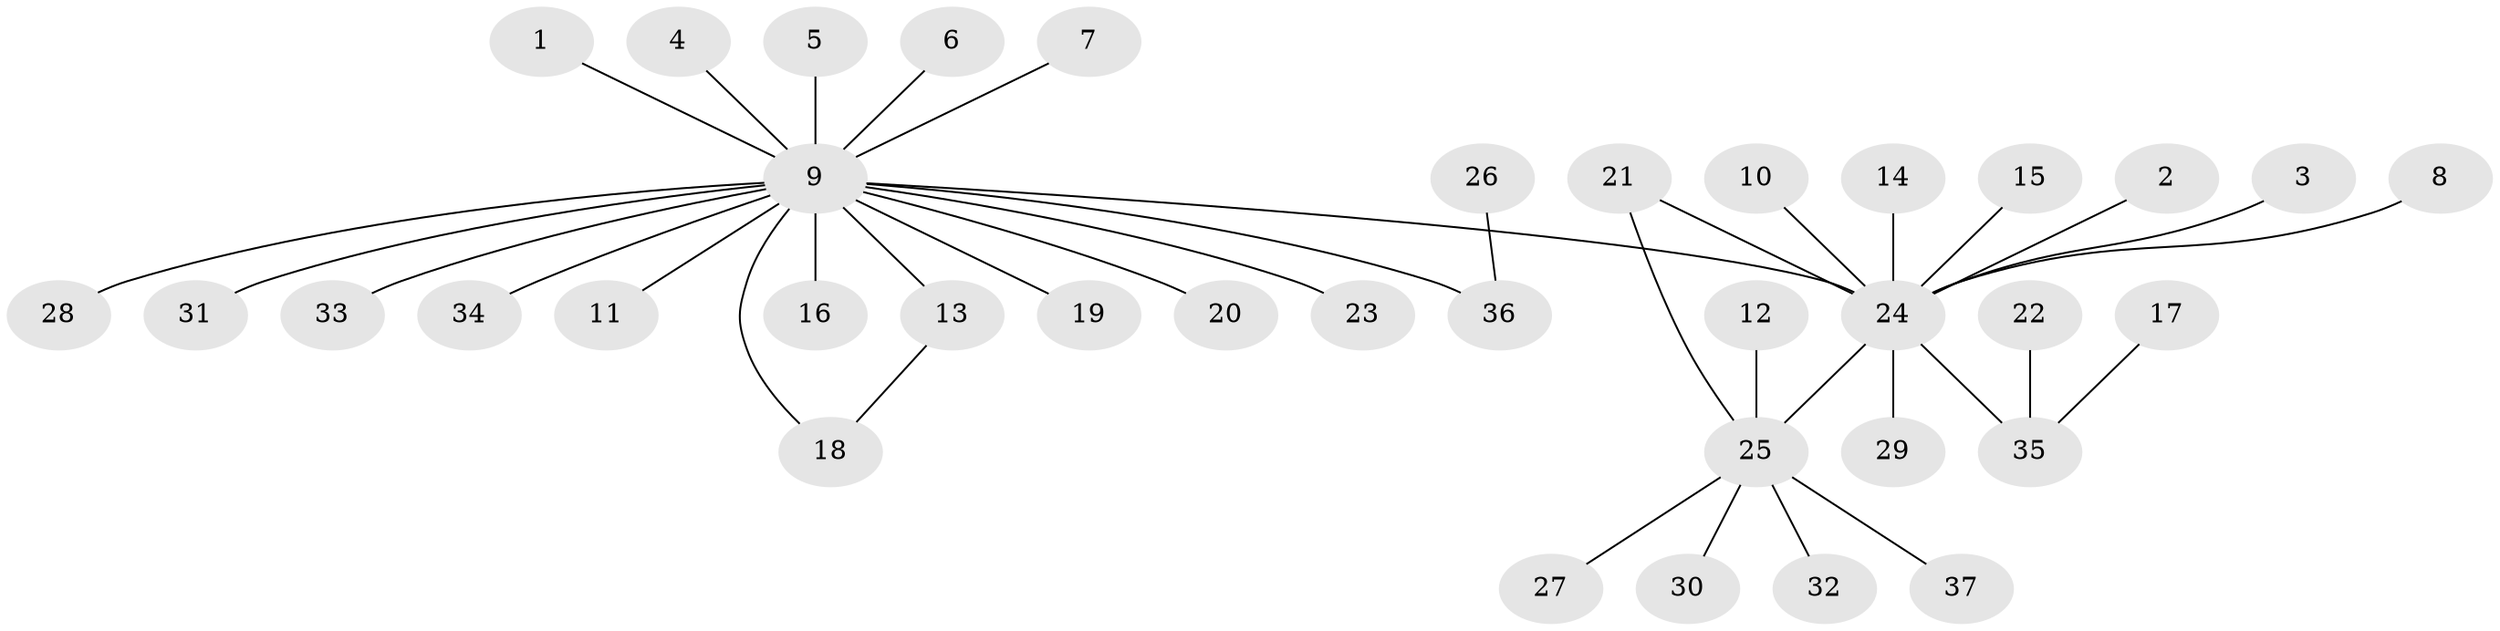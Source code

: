 // original degree distribution, {21: 0.013513513513513514, 12: 0.013513513513513514, 5: 0.02702702702702703, 9: 0.013513513513513514, 3: 0.0945945945945946, 4: 0.04054054054054054, 1: 0.6351351351351351, 2: 0.16216216216216217}
// Generated by graph-tools (version 1.1) at 2025/49/03/09/25 03:49:53]
// undirected, 37 vertices, 38 edges
graph export_dot {
graph [start="1"]
  node [color=gray90,style=filled];
  1;
  2;
  3;
  4;
  5;
  6;
  7;
  8;
  9;
  10;
  11;
  12;
  13;
  14;
  15;
  16;
  17;
  18;
  19;
  20;
  21;
  22;
  23;
  24;
  25;
  26;
  27;
  28;
  29;
  30;
  31;
  32;
  33;
  34;
  35;
  36;
  37;
  1 -- 9 [weight=1.0];
  2 -- 24 [weight=1.0];
  3 -- 24 [weight=1.0];
  4 -- 9 [weight=1.0];
  5 -- 9 [weight=1.0];
  6 -- 9 [weight=1.0];
  7 -- 9 [weight=1.0];
  8 -- 24 [weight=1.0];
  9 -- 11 [weight=1.0];
  9 -- 13 [weight=1.0];
  9 -- 16 [weight=1.0];
  9 -- 18 [weight=1.0];
  9 -- 19 [weight=1.0];
  9 -- 20 [weight=1.0];
  9 -- 23 [weight=1.0];
  9 -- 24 [weight=1.0];
  9 -- 28 [weight=1.0];
  9 -- 31 [weight=1.0];
  9 -- 33 [weight=1.0];
  9 -- 34 [weight=1.0];
  9 -- 36 [weight=1.0];
  10 -- 24 [weight=1.0];
  12 -- 25 [weight=1.0];
  13 -- 18 [weight=1.0];
  14 -- 24 [weight=1.0];
  15 -- 24 [weight=1.0];
  17 -- 35 [weight=1.0];
  21 -- 24 [weight=1.0];
  21 -- 25 [weight=1.0];
  22 -- 35 [weight=1.0];
  24 -- 25 [weight=2.0];
  24 -- 29 [weight=1.0];
  24 -- 35 [weight=1.0];
  25 -- 27 [weight=1.0];
  25 -- 30 [weight=1.0];
  25 -- 32 [weight=1.0];
  25 -- 37 [weight=1.0];
  26 -- 36 [weight=1.0];
}
